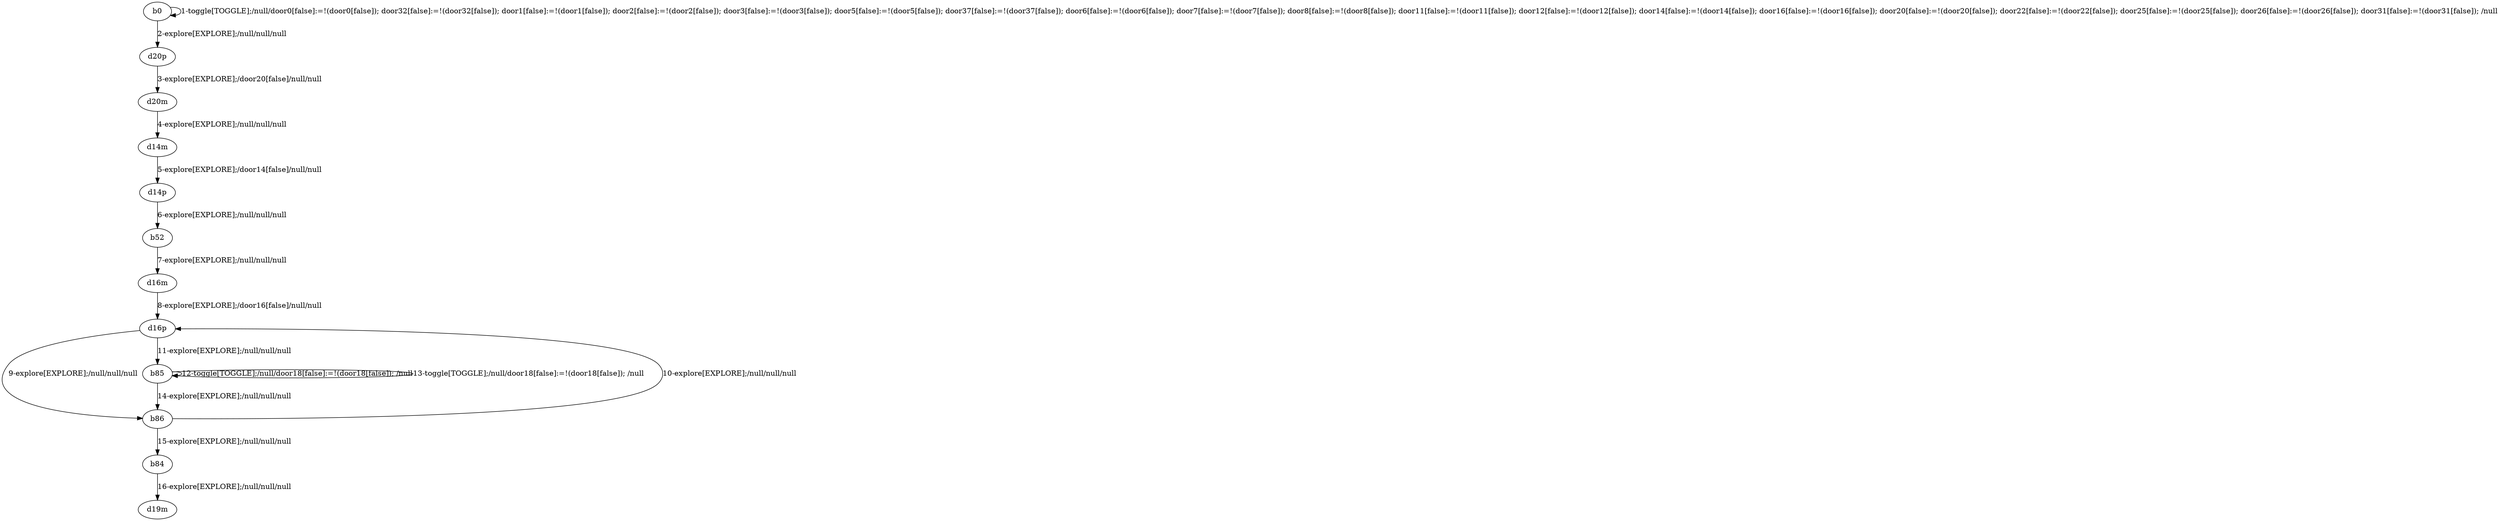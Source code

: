 # Total number of goals covered by this test: 1
# b86 --> b84

digraph g {
"b0" -> "b0" [label = "1-toggle[TOGGLE];/null/door0[false]:=!(door0[false]); door32[false]:=!(door32[false]); door1[false]:=!(door1[false]); door2[false]:=!(door2[false]); door3[false]:=!(door3[false]); door5[false]:=!(door5[false]); door37[false]:=!(door37[false]); door6[false]:=!(door6[false]); door7[false]:=!(door7[false]); door8[false]:=!(door8[false]); door11[false]:=!(door11[false]); door12[false]:=!(door12[false]); door14[false]:=!(door14[false]); door16[false]:=!(door16[false]); door20[false]:=!(door20[false]); door22[false]:=!(door22[false]); door25[false]:=!(door25[false]); door26[false]:=!(door26[false]); door31[false]:=!(door31[false]); /null"];
"b0" -> "d20p" [label = "2-explore[EXPLORE];/null/null/null"];
"d20p" -> "d20m" [label = "3-explore[EXPLORE];/door20[false]/null/null"];
"d20m" -> "d14m" [label = "4-explore[EXPLORE];/null/null/null"];
"d14m" -> "d14p" [label = "5-explore[EXPLORE];/door14[false]/null/null"];
"d14p" -> "b52" [label = "6-explore[EXPLORE];/null/null/null"];
"b52" -> "d16m" [label = "7-explore[EXPLORE];/null/null/null"];
"d16m" -> "d16p" [label = "8-explore[EXPLORE];/door16[false]/null/null"];
"d16p" -> "b86" [label = "9-explore[EXPLORE];/null/null/null"];
"b86" -> "d16p" [label = "10-explore[EXPLORE];/null/null/null"];
"d16p" -> "b85" [label = "11-explore[EXPLORE];/null/null/null"];
"b85" -> "b85" [label = "12-toggle[TOGGLE];/null/door18[false]:=!(door18[false]); /null"];
"b85" -> "b85" [label = "13-toggle[TOGGLE];/null/door18[false]:=!(door18[false]); /null"];
"b85" -> "b86" [label = "14-explore[EXPLORE];/null/null/null"];
"b86" -> "b84" [label = "15-explore[EXPLORE];/null/null/null"];
"b84" -> "d19m" [label = "16-explore[EXPLORE];/null/null/null"];
}
